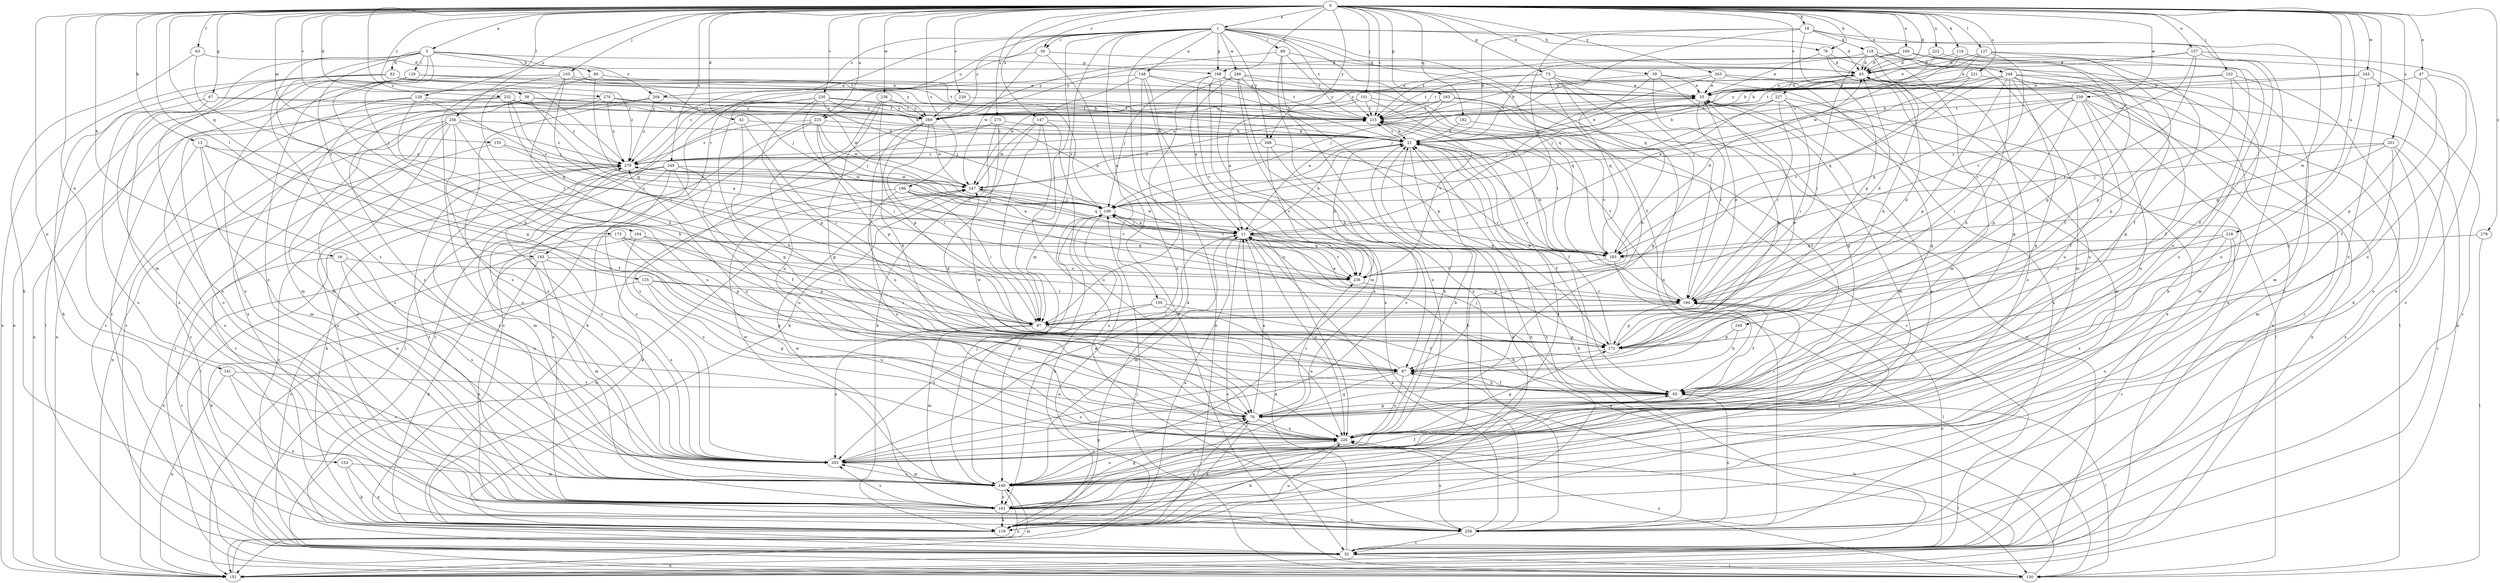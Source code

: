 strict digraph  {
0;
1;
3;
11;
13;
16;
18;
21;
30;
32;
38;
39;
42;
43;
47;
55;
63;
65;
67;
73;
76;
78;
80;
82;
87;
89;
97;
101;
102;
103;
104;
109;
116;
118;
119;
125;
127;
128;
129;
130;
135;
140;
141;
147;
148;
150;
151;
153;
157;
160;
161;
163;
168;
172;
173;
182;
183;
193;
194;
196;
201;
204;
205;
215;
216;
221;
222;
225;
226;
227;
229;
230;
232;
236;
238;
239;
243;
245;
246;
247;
248;
249;
256;
258;
263;
268;
269;
270;
275;
278;
279;
0 -> 1  [label=a];
0 -> 3  [label=a];
0 -> 13  [label=b];
0 -> 16  [label=b];
0 -> 18  [label=b];
0 -> 30  [label=c];
0 -> 38  [label=d];
0 -> 39  [label=d];
0 -> 42  [label=d];
0 -> 43  [label=d];
0 -> 47  [label=e];
0 -> 63  [label=f];
0 -> 67  [label=g];
0 -> 73  [label=g];
0 -> 78  [label=h];
0 -> 101  [label=j];
0 -> 102  [label=j];
0 -> 103  [label=j];
0 -> 116  [label=k];
0 -> 125  [label=l];
0 -> 127  [label=l];
0 -> 128  [label=l];
0 -> 135  [label=m];
0 -> 141  [label=n];
0 -> 147  [label=n];
0 -> 153  [label=o];
0 -> 157  [label=o];
0 -> 160  [label=o];
0 -> 161  [label=o];
0 -> 163  [label=p];
0 -> 168  [label=p];
0 -> 173  [label=q];
0 -> 182  [label=q];
0 -> 196  [label=s];
0 -> 201  [label=s];
0 -> 215  [label=t];
0 -> 216  [label=u];
0 -> 221  [label=u];
0 -> 222  [label=u];
0 -> 225  [label=u];
0 -> 227  [label=v];
0 -> 229  [label=v];
0 -> 230  [label=v];
0 -> 232  [label=v];
0 -> 238  [label=w];
0 -> 239  [label=w];
0 -> 243  [label=w];
0 -> 245  [label=w];
0 -> 248  [label=x];
0 -> 249  [label=x];
0 -> 256  [label=x];
0 -> 263  [label=y];
0 -> 268  [label=y];
0 -> 270  [label=z];
0 -> 275  [label=z];
0 -> 278  [label=z];
0 -> 279  [label=z];
1 -> 30  [label=c];
1 -> 43  [label=d];
1 -> 65  [label=f];
1 -> 78  [label=h];
1 -> 89  [label=i];
1 -> 97  [label=i];
1 -> 140  [label=m];
1 -> 148  [label=n];
1 -> 150  [label=n];
1 -> 161  [label=o];
1 -> 168  [label=p];
1 -> 183  [label=q];
1 -> 193  [label=r];
1 -> 204  [label=s];
1 -> 215  [label=t];
1 -> 225  [label=u];
1 -> 246  [label=w];
1 -> 258  [label=x];
1 -> 268  [label=y];
1 -> 269  [label=y];
3 -> 76  [label=g];
3 -> 80  [label=h];
3 -> 82  [label=h];
3 -> 104  [label=j];
3 -> 129  [label=l];
3 -> 140  [label=m];
3 -> 161  [label=o];
3 -> 168  [label=p];
3 -> 193  [label=r];
3 -> 204  [label=s];
3 -> 205  [label=s];
3 -> 215  [label=t];
11 -> 21  [label=b];
11 -> 32  [label=c];
11 -> 109  [label=j];
11 -> 140  [label=m];
11 -> 172  [label=p];
11 -> 183  [label=q];
11 -> 226  [label=u];
11 -> 236  [label=v];
11 -> 247  [label=w];
11 -> 279  [label=z];
13 -> 65  [label=f];
13 -> 140  [label=m];
13 -> 161  [label=o];
13 -> 205  [label=s];
13 -> 279  [label=z];
16 -> 32  [label=c];
16 -> 205  [label=s];
16 -> 226  [label=u];
16 -> 236  [label=v];
18 -> 11  [label=a];
18 -> 21  [label=b];
18 -> 32  [label=c];
18 -> 118  [label=k];
18 -> 151  [label=n];
18 -> 172  [label=p];
18 -> 183  [label=q];
21 -> 55  [label=e];
21 -> 65  [label=f];
21 -> 119  [label=k];
21 -> 194  [label=r];
21 -> 215  [label=t];
21 -> 258  [label=x];
21 -> 279  [label=z];
30 -> 43  [label=d];
30 -> 130  [label=l];
30 -> 247  [label=w];
30 -> 279  [label=z];
32 -> 11  [label=a];
32 -> 21  [label=b];
32 -> 130  [label=l];
32 -> 151  [label=n];
32 -> 279  [label=z];
38 -> 151  [label=n];
38 -> 183  [label=q];
38 -> 205  [label=s];
38 -> 215  [label=t];
38 -> 269  [label=y];
39 -> 55  [label=e];
39 -> 76  [label=g];
39 -> 87  [label=h];
39 -> 109  [label=j];
39 -> 183  [label=q];
39 -> 258  [label=x];
42 -> 21  [label=b];
42 -> 87  [label=h];
42 -> 97  [label=i];
42 -> 130  [label=l];
43 -> 55  [label=e];
43 -> 109  [label=j];
43 -> 151  [label=n];
43 -> 215  [label=t];
43 -> 226  [label=u];
43 -> 269  [label=y];
47 -> 55  [label=e];
47 -> 65  [label=f];
47 -> 172  [label=p];
47 -> 226  [label=u];
55 -> 43  [label=d];
55 -> 130  [label=l];
55 -> 140  [label=m];
55 -> 194  [label=r];
55 -> 215  [label=t];
63 -> 43  [label=d];
63 -> 97  [label=i];
63 -> 119  [label=k];
65 -> 76  [label=g];
65 -> 87  [label=h];
65 -> 109  [label=j];
65 -> 130  [label=l];
65 -> 258  [label=x];
67 -> 119  [label=k];
67 -> 161  [label=o];
67 -> 215  [label=t];
67 -> 269  [label=y];
73 -> 55  [label=e];
73 -> 76  [label=g];
73 -> 87  [label=h];
73 -> 194  [label=r];
73 -> 215  [label=t];
73 -> 269  [label=y];
76 -> 11  [label=a];
76 -> 119  [label=k];
76 -> 226  [label=u];
76 -> 236  [label=v];
76 -> 279  [label=z];
78 -> 43  [label=d];
78 -> 55  [label=e];
78 -> 140  [label=m];
78 -> 161  [label=o];
80 -> 55  [label=e];
80 -> 194  [label=r];
80 -> 215  [label=t];
80 -> 236  [label=v];
82 -> 55  [label=e];
82 -> 130  [label=l];
82 -> 151  [label=n];
82 -> 161  [label=o];
82 -> 269  [label=y];
82 -> 279  [label=z];
87 -> 65  [label=f];
87 -> 76  [label=g];
87 -> 205  [label=s];
87 -> 226  [label=u];
87 -> 247  [label=w];
89 -> 43  [label=d];
89 -> 161  [label=o];
89 -> 215  [label=t];
89 -> 258  [label=x];
89 -> 269  [label=y];
97 -> 43  [label=d];
97 -> 140  [label=m];
97 -> 172  [label=p];
97 -> 205  [label=s];
101 -> 11  [label=a];
101 -> 32  [label=c];
101 -> 215  [label=t];
101 -> 236  [label=v];
101 -> 269  [label=y];
102 -> 55  [label=e];
102 -> 140  [label=m];
102 -> 161  [label=o];
102 -> 172  [label=p];
102 -> 269  [label=y];
103 -> 32  [label=c];
103 -> 55  [label=e];
103 -> 87  [label=h];
103 -> 97  [label=i];
103 -> 109  [label=j];
103 -> 205  [label=s];
104 -> 32  [label=c];
104 -> 172  [label=p];
104 -> 183  [label=q];
104 -> 226  [label=u];
109 -> 11  [label=a];
109 -> 119  [label=k];
109 -> 140  [label=m];
109 -> 151  [label=n];
109 -> 236  [label=v];
116 -> 21  [label=b];
116 -> 43  [label=d];
116 -> 55  [label=e];
116 -> 65  [label=f];
116 -> 172  [label=p];
118 -> 43  [label=d];
118 -> 76  [label=g];
118 -> 87  [label=h];
118 -> 97  [label=i];
118 -> 119  [label=k];
118 -> 140  [label=m];
118 -> 215  [label=t];
119 -> 11  [label=a];
119 -> 21  [label=b];
119 -> 76  [label=g];
119 -> 226  [label=u];
119 -> 279  [label=z];
125 -> 76  [label=g];
125 -> 97  [label=i];
125 -> 119  [label=k];
125 -> 194  [label=r];
125 -> 226  [label=u];
127 -> 21  [label=b];
127 -> 43  [label=d];
127 -> 194  [label=r];
127 -> 205  [label=s];
127 -> 258  [label=x];
127 -> 279  [label=z];
128 -> 32  [label=c];
128 -> 87  [label=h];
128 -> 151  [label=n];
128 -> 215  [label=t];
128 -> 236  [label=v];
129 -> 21  [label=b];
129 -> 55  [label=e];
129 -> 87  [label=h];
129 -> 151  [label=n];
129 -> 161  [label=o];
129 -> 258  [label=x];
130 -> 11  [label=a];
130 -> 109  [label=j];
130 -> 226  [label=u];
130 -> 247  [label=w];
135 -> 11  [label=a];
135 -> 151  [label=n];
135 -> 279  [label=z];
140 -> 55  [label=e];
140 -> 65  [label=f];
140 -> 109  [label=j];
140 -> 151  [label=n];
140 -> 161  [label=o];
140 -> 205  [label=s];
140 -> 226  [label=u];
140 -> 247  [label=w];
140 -> 279  [label=z];
141 -> 65  [label=f];
141 -> 151  [label=n];
141 -> 205  [label=s];
141 -> 258  [label=x];
147 -> 21  [label=b];
147 -> 97  [label=i];
147 -> 119  [label=k];
147 -> 226  [label=u];
147 -> 247  [label=w];
147 -> 258  [label=x];
148 -> 21  [label=b];
148 -> 55  [label=e];
148 -> 119  [label=k];
148 -> 151  [label=n];
148 -> 226  [label=u];
148 -> 247  [label=w];
148 -> 279  [label=z];
150 -> 65  [label=f];
150 -> 97  [label=i];
150 -> 205  [label=s];
150 -> 226  [label=u];
151 -> 87  [label=h];
151 -> 140  [label=m];
153 -> 119  [label=k];
153 -> 140  [label=m];
153 -> 258  [label=x];
157 -> 32  [label=c];
157 -> 43  [label=d];
157 -> 55  [label=e];
157 -> 65  [label=f];
157 -> 194  [label=r];
157 -> 236  [label=v];
160 -> 21  [label=b];
160 -> 43  [label=d];
160 -> 65  [label=f];
160 -> 76  [label=g];
160 -> 226  [label=u];
160 -> 269  [label=y];
161 -> 21  [label=b];
161 -> 76  [label=g];
161 -> 119  [label=k];
161 -> 194  [label=r];
161 -> 205  [label=s];
161 -> 215  [label=t];
161 -> 247  [label=w];
161 -> 258  [label=x];
161 -> 279  [label=z];
163 -> 11  [label=a];
163 -> 65  [label=f];
163 -> 151  [label=n];
163 -> 215  [label=t];
163 -> 269  [label=y];
168 -> 55  [label=e];
168 -> 109  [label=j];
168 -> 161  [label=o];
168 -> 215  [label=t];
168 -> 236  [label=v];
168 -> 258  [label=x];
172 -> 21  [label=b];
172 -> 55  [label=e];
172 -> 87  [label=h];
173 -> 76  [label=g];
173 -> 97  [label=i];
173 -> 151  [label=n];
173 -> 172  [label=p];
173 -> 183  [label=q];
182 -> 21  [label=b];
182 -> 236  [label=v];
183 -> 21  [label=b];
183 -> 43  [label=d];
183 -> 130  [label=l];
183 -> 215  [label=t];
183 -> 236  [label=v];
193 -> 119  [label=k];
193 -> 140  [label=m];
193 -> 205  [label=s];
193 -> 236  [label=v];
193 -> 258  [label=x];
194 -> 11  [label=a];
194 -> 32  [label=c];
194 -> 43  [label=d];
194 -> 55  [label=e];
194 -> 65  [label=f];
194 -> 97  [label=i];
194 -> 172  [label=p];
194 -> 215  [label=t];
196 -> 11  [label=a];
196 -> 97  [label=i];
196 -> 109  [label=j];
196 -> 119  [label=k];
196 -> 226  [label=u];
196 -> 236  [label=v];
201 -> 32  [label=c];
201 -> 109  [label=j];
201 -> 140  [label=m];
201 -> 183  [label=q];
201 -> 258  [label=x];
201 -> 279  [label=z];
204 -> 205  [label=s];
204 -> 258  [label=x];
204 -> 269  [label=y];
204 -> 279  [label=z];
205 -> 11  [label=a];
205 -> 21  [label=b];
205 -> 76  [label=g];
205 -> 140  [label=m];
205 -> 279  [label=z];
215 -> 21  [label=b];
215 -> 65  [label=f];
216 -> 32  [label=c];
216 -> 161  [label=o];
216 -> 183  [label=q];
216 -> 194  [label=r];
216 -> 205  [label=s];
221 -> 55  [label=e];
221 -> 65  [label=f];
221 -> 183  [label=q];
221 -> 215  [label=t];
222 -> 43  [label=d];
222 -> 172  [label=p];
222 -> 247  [label=w];
225 -> 21  [label=b];
225 -> 32  [label=c];
225 -> 109  [label=j];
225 -> 119  [label=k];
225 -> 172  [label=p];
225 -> 247  [label=w];
225 -> 279  [label=z];
226 -> 21  [label=b];
226 -> 119  [label=k];
226 -> 130  [label=l];
226 -> 172  [label=p];
226 -> 194  [label=r];
226 -> 205  [label=s];
227 -> 21  [label=b];
227 -> 97  [label=i];
227 -> 109  [label=j];
227 -> 140  [label=m];
227 -> 194  [label=r];
227 -> 215  [label=t];
227 -> 258  [label=x];
229 -> 215  [label=t];
229 -> 269  [label=y];
230 -> 11  [label=a];
230 -> 32  [label=c];
230 -> 76  [label=g];
230 -> 97  [label=i];
230 -> 109  [label=j];
230 -> 161  [label=o];
230 -> 172  [label=p];
230 -> 215  [label=t];
230 -> 269  [label=y];
232 -> 21  [label=b];
232 -> 109  [label=j];
232 -> 140  [label=m];
232 -> 161  [label=o];
232 -> 183  [label=q];
232 -> 269  [label=y];
232 -> 279  [label=z];
236 -> 21  [label=b];
236 -> 194  [label=r];
238 -> 76  [label=g];
238 -> 109  [label=j];
238 -> 172  [label=p];
238 -> 226  [label=u];
238 -> 269  [label=y];
239 -> 65  [label=f];
239 -> 97  [label=i];
239 -> 109  [label=j];
239 -> 140  [label=m];
239 -> 151  [label=n];
239 -> 172  [label=p];
239 -> 183  [label=q];
239 -> 215  [label=t];
239 -> 226  [label=u];
243 -> 21  [label=b];
243 -> 32  [label=c];
243 -> 55  [label=e];
243 -> 226  [label=u];
245 -> 87  [label=h];
245 -> 172  [label=p];
246 -> 11  [label=a];
246 -> 55  [label=e];
246 -> 87  [label=h];
246 -> 97  [label=i];
246 -> 140  [label=m];
246 -> 172  [label=p];
246 -> 183  [label=q];
247 -> 109  [label=j];
247 -> 215  [label=t];
247 -> 236  [label=v];
248 -> 11  [label=a];
248 -> 32  [label=c];
248 -> 55  [label=e];
248 -> 76  [label=g];
248 -> 87  [label=h];
248 -> 119  [label=k];
248 -> 151  [label=n];
248 -> 172  [label=p];
248 -> 226  [label=u];
248 -> 236  [label=v];
249 -> 65  [label=f];
249 -> 119  [label=k];
249 -> 130  [label=l];
249 -> 161  [label=o];
249 -> 205  [label=s];
249 -> 226  [label=u];
249 -> 247  [label=w];
256 -> 21  [label=b];
256 -> 32  [label=c];
256 -> 130  [label=l];
256 -> 161  [label=o];
256 -> 205  [label=s];
256 -> 226  [label=u];
256 -> 258  [label=x];
256 -> 279  [label=z];
258 -> 11  [label=a];
258 -> 32  [label=c];
258 -> 226  [label=u];
263 -> 11  [label=a];
263 -> 55  [label=e];
263 -> 76  [label=g];
263 -> 109  [label=j];
263 -> 130  [label=l];
268 -> 194  [label=r];
268 -> 205  [label=s];
268 -> 236  [label=v];
268 -> 279  [label=z];
269 -> 87  [label=h];
269 -> 97  [label=i];
269 -> 205  [label=s];
269 -> 226  [label=u];
269 -> 247  [label=w];
270 -> 32  [label=c];
270 -> 140  [label=m];
270 -> 215  [label=t];
270 -> 247  [label=w];
270 -> 269  [label=y];
270 -> 279  [label=z];
275 -> 21  [label=b];
275 -> 76  [label=g];
275 -> 119  [label=k];
275 -> 151  [label=n];
278 -> 130  [label=l];
278 -> 183  [label=q];
279 -> 55  [label=e];
279 -> 140  [label=m];
279 -> 183  [label=q];
279 -> 247  [label=w];
}
